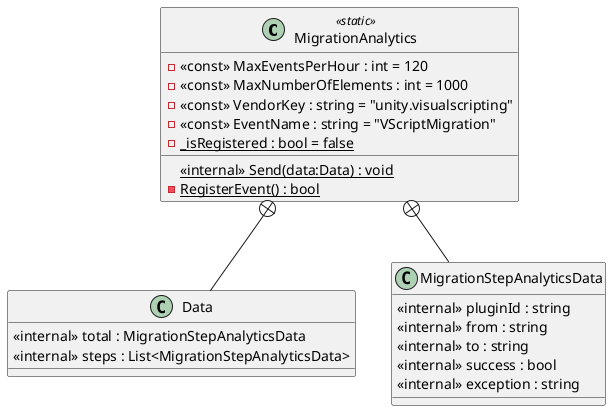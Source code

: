 @startuml
class MigrationAnalytics <<static>> {
    - <<const>> MaxEventsPerHour : int = 120
    - <<const>> MaxNumberOfElements : int = 1000
    - <<const>> VendorKey : string = "unity.visualscripting"
    - <<const>> EventName : string = "VScriptMigration"
    - {static} _isRegistered : bool = false
    <<internal>> {static} Send(data:Data) : void
    - {static} RegisterEvent() : bool
}
class Data {
    <<internal>> total : MigrationStepAnalyticsData
    <<internal>> steps : List<MigrationStepAnalyticsData>
}
class MigrationStepAnalyticsData {
    <<internal>> pluginId : string
    <<internal>> from : string
    <<internal>> to : string
    <<internal>> success : bool
    <<internal>> exception : string
}
MigrationAnalytics +-- Data
MigrationAnalytics +-- MigrationStepAnalyticsData
@enduml
